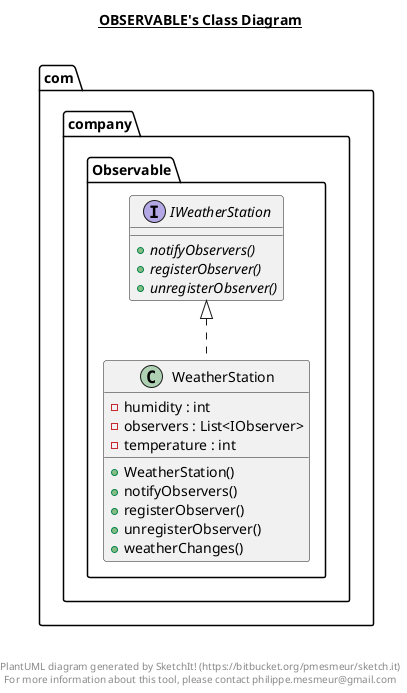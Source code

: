 @startuml

title __OBSERVABLE's Class Diagram__\n

  namespace com.company {
    namespace Observable {
      interface com.company.Observable.IWeatherStation {
          {abstract} + notifyObservers()
          {abstract} + registerObserver()
          {abstract} + unregisterObserver()
      }
    }
  }
  

  namespace com.company {
    namespace Observable {
      class com.company.Observable.WeatherStation {
          - humidity : int
          - observers : List<IObserver>
          - temperature : int
          + WeatherStation()
          + notifyObservers()
          + registerObserver()
          + unregisterObserver()
          + weatherChanges()
      }
    }
  }
  

  com.company.Observable.WeatherStation .up.|> com.company.Observable.IWeatherStation


right footer


PlantUML diagram generated by SketchIt! (https://bitbucket.org/pmesmeur/sketch.it)
For more information about this tool, please contact philippe.mesmeur@gmail.com
endfooter

@enduml
